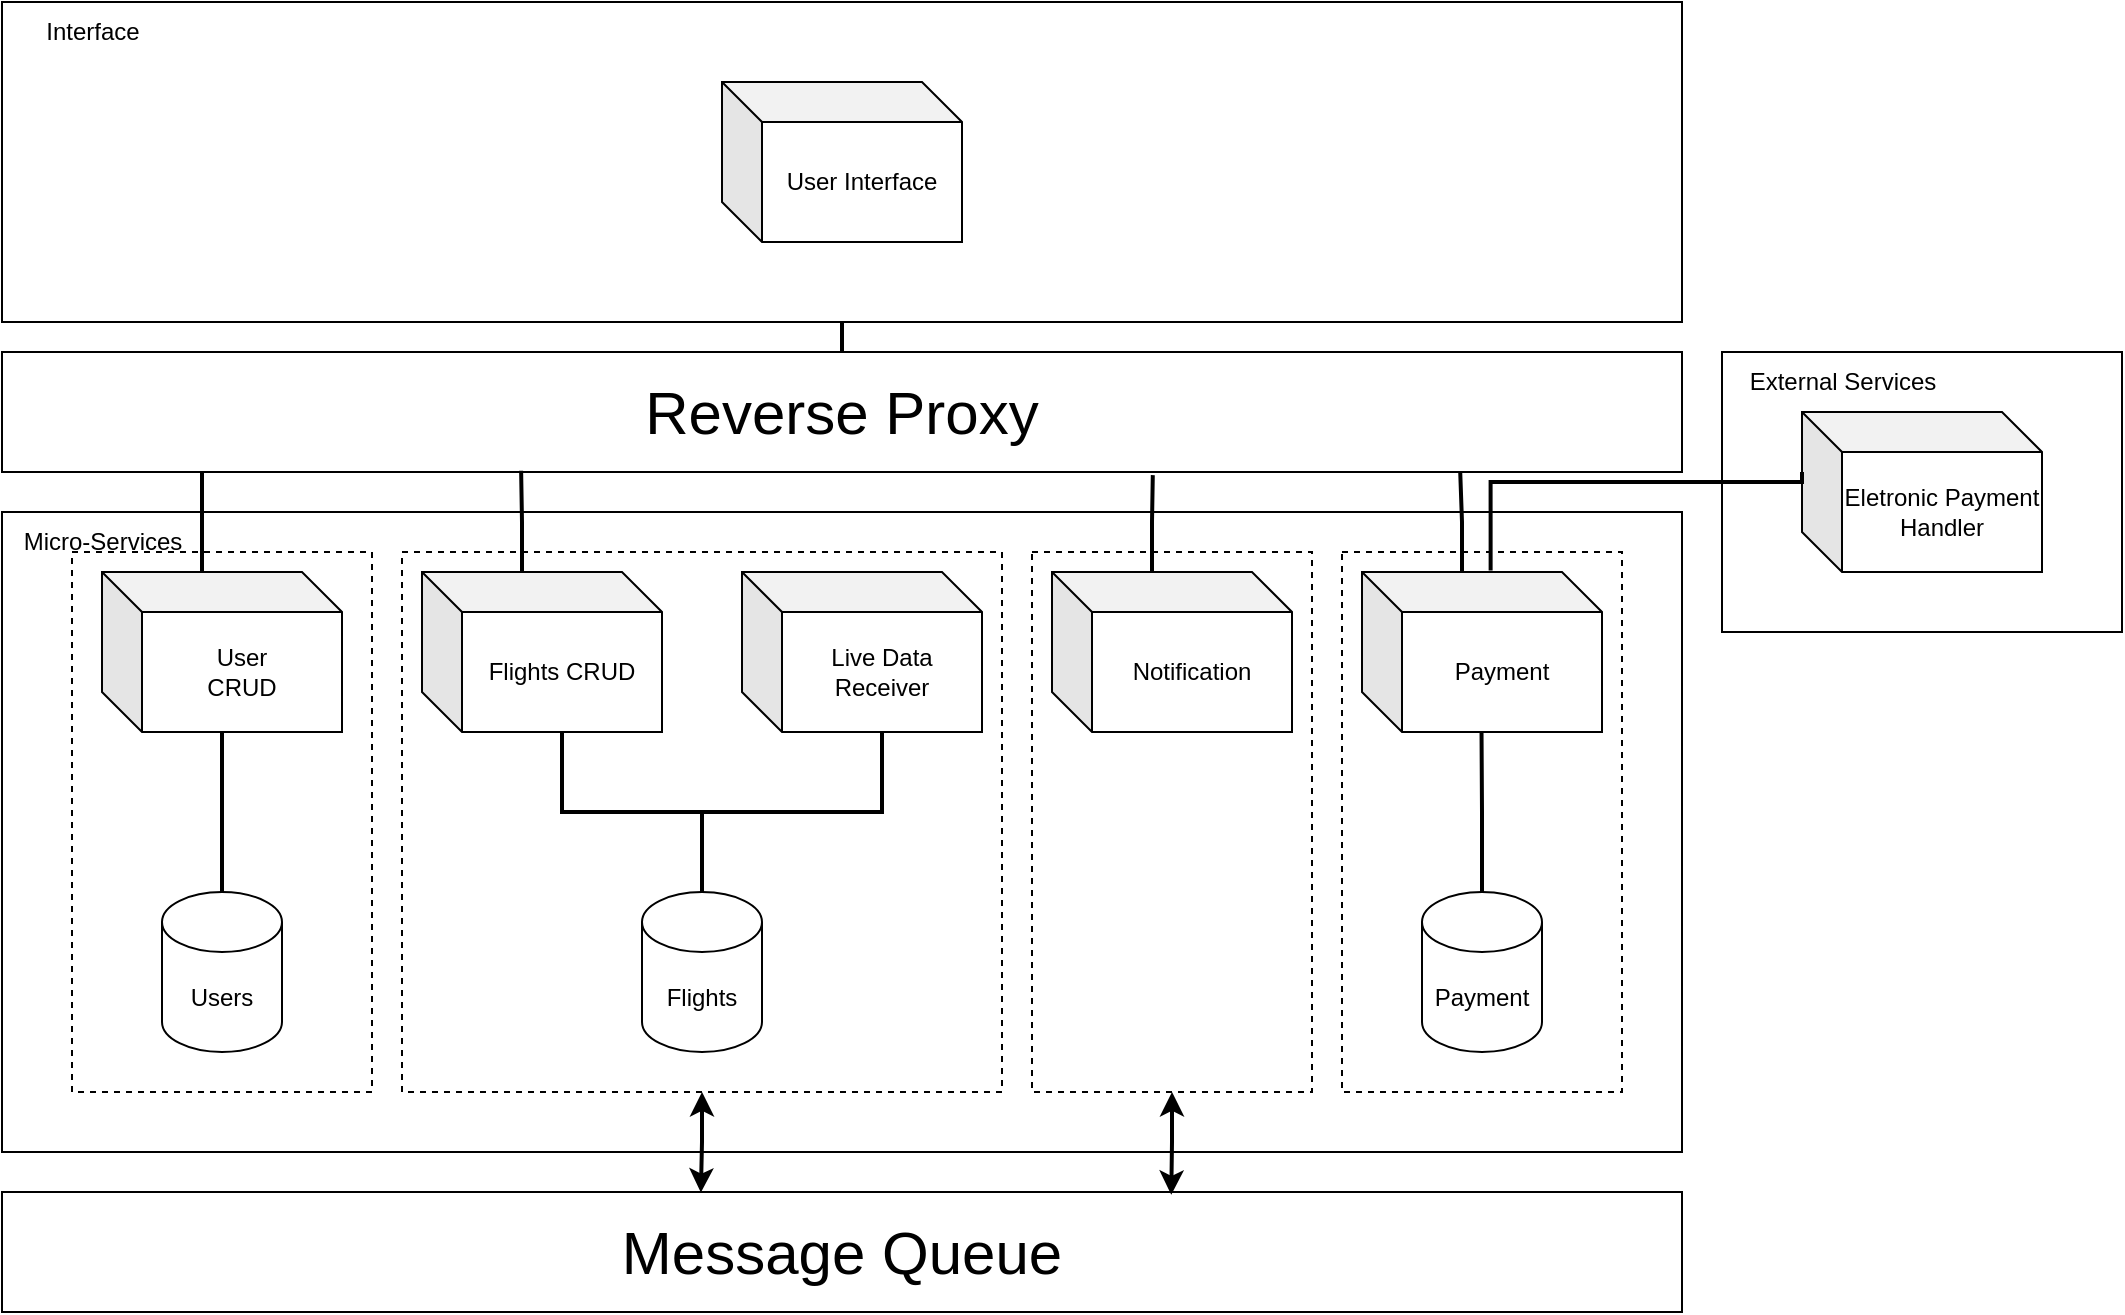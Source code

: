 <mxfile version="24.2.5" type="device">
  <diagram name="Page-1" id="5f0bae14-7c28-e335-631c-24af17079c00">
    <mxGraphModel dx="1363" dy="843" grid="1" gridSize="10" guides="1" tooltips="1" connect="1" arrows="1" fold="1" page="1" pageScale="1" pageWidth="1100" pageHeight="850" background="none" math="0" shadow="0">
      <root>
        <mxCell id="0" />
        <mxCell id="1" parent="0" />
        <mxCell id="_EqXxuA9XZ6ueicEkyfo-35" value="" style="rounded=0;whiteSpace=wrap;html=1;align=left;" parent="1" vertex="1">
          <mxGeometry x="20" y="265" width="840" height="320" as="geometry" />
        </mxCell>
        <mxCell id="DQYINjUEsdjndAikii_6-3" value="" style="rounded=0;whiteSpace=wrap;html=1;dashed=1;" parent="1" vertex="1">
          <mxGeometry x="55" y="285" width="150" height="270" as="geometry" />
        </mxCell>
        <mxCell id="DQYINjUEsdjndAikii_6-1" value="" style="rounded=0;whiteSpace=wrap;html=1;dashed=1;" parent="1" vertex="1">
          <mxGeometry x="535" y="285" width="140" height="270" as="geometry" />
        </mxCell>
        <mxCell id="Hvs_DQuyaPmEClL1rP7x-34" value="" style="rounded=0;whiteSpace=wrap;html=1;dashed=1;" parent="1" vertex="1">
          <mxGeometry x="220" y="285" width="300" height="270" as="geometry" />
        </mxCell>
        <mxCell id="_EqXxuA9XZ6ueicEkyfo-37" value="" style="rounded=0;whiteSpace=wrap;html=1;" parent="1" vertex="1">
          <mxGeometry x="880" y="185" width="200" height="140" as="geometry" />
        </mxCell>
        <mxCell id="_EqXxuA9XZ6ueicEkyfo-34" value="" style="rounded=0;whiteSpace=wrap;html=1;align=left;" parent="1" vertex="1">
          <mxGeometry x="20" y="10" width="840" height="160" as="geometry" />
        </mxCell>
        <mxCell id="DQYINjUEsdjndAikii_6-10" style="edgeStyle=orthogonalEdgeStyle;rounded=0;orthogonalLoop=1;jettySize=auto;html=1;exitX=0.5;exitY=0;exitDx=0;exitDy=0;exitPerimeter=0;endArrow=none;endFill=0;strokeWidth=2;" parent="1" source="_EqXxuA9XZ6ueicEkyfo-1" target="_EqXxuA9XZ6ueicEkyfo-8" edge="1">
          <mxGeometry relative="1" as="geometry" />
        </mxCell>
        <mxCell id="_EqXxuA9XZ6ueicEkyfo-1" value="Users" style="shape=cylinder3;whiteSpace=wrap;html=1;boundedLbl=1;backgroundOutline=1;size=15;" parent="1" vertex="1">
          <mxGeometry x="100" y="455" width="60" height="80" as="geometry" />
        </mxCell>
        <mxCell id="_EqXxuA9XZ6ueicEkyfo-8" value="User&lt;br&gt;CRUD" style="shape=cube;whiteSpace=wrap;html=1;boundedLbl=1;backgroundOutline=1;darkOpacity=0.05;darkOpacity2=0.1;" parent="1" vertex="1">
          <mxGeometry x="70" y="295" width="120" height="80" as="geometry" />
        </mxCell>
        <mxCell id="_EqXxuA9XZ6ueicEkyfo-9" value="Flights CRUD" style="shape=cube;whiteSpace=wrap;html=1;boundedLbl=1;backgroundOutline=1;darkOpacity=0.05;darkOpacity2=0.1;" parent="1" vertex="1">
          <mxGeometry x="230" y="295" width="120" height="80" as="geometry" />
        </mxCell>
        <mxCell id="DQYINjUEsdjndAikii_6-9" style="edgeStyle=orthogonalEdgeStyle;rounded=0;orthogonalLoop=1;jettySize=auto;html=1;exitX=0;exitY=0;exitDx=70;exitDy=80;exitPerimeter=0;endArrow=none;endFill=0;entryX=0.5;entryY=0;entryDx=0;entryDy=0;entryPerimeter=0;strokeWidth=2;" parent="1" source="_EqXxuA9XZ6ueicEkyfo-10" target="_EqXxuA9XZ6ueicEkyfo-14" edge="1">
          <mxGeometry relative="1" as="geometry">
            <mxPoint x="380" y="455" as="targetPoint" />
          </mxGeometry>
        </mxCell>
        <mxCell id="_EqXxuA9XZ6ueicEkyfo-10" value="Live Data&lt;br&gt;Receiver" style="shape=cube;whiteSpace=wrap;html=1;boundedLbl=1;backgroundOutline=1;darkOpacity=0.05;darkOpacity2=0.1;" parent="1" vertex="1">
          <mxGeometry x="390" y="295" width="120" height="80" as="geometry" />
        </mxCell>
        <mxCell id="Hvs_DQuyaPmEClL1rP7x-47" style="edgeStyle=orthogonalEdgeStyle;rounded=0;orthogonalLoop=1;jettySize=auto;html=1;exitX=0.5;exitY=0;exitDx=0;exitDy=0;entryX=0.5;entryY=1;entryDx=0;entryDy=0;endArrow=none;endFill=0;strokeWidth=2;" parent="1" source="Hvs_DQuyaPmEClL1rP7x-2" target="_EqXxuA9XZ6ueicEkyfo-34" edge="1">
          <mxGeometry relative="1" as="geometry">
            <mxPoint x="605" y="190" as="sourcePoint" />
          </mxGeometry>
        </mxCell>
        <mxCell id="_EqXxuA9XZ6ueicEkyfo-13" value="User Interface" style="shape=cube;whiteSpace=wrap;html=1;boundedLbl=1;backgroundOutline=1;darkOpacity=0.05;darkOpacity2=0.1;" parent="1" vertex="1">
          <mxGeometry x="380" y="50" width="120" height="80" as="geometry" />
        </mxCell>
        <mxCell id="_EqXxuA9XZ6ueicEkyfo-14" value="Flights" style="shape=cylinder3;whiteSpace=wrap;html=1;boundedLbl=1;backgroundOutline=1;size=15;" parent="1" vertex="1">
          <mxGeometry x="340" y="455" width="60" height="80" as="geometry" />
        </mxCell>
        <mxCell id="_EqXxuA9XZ6ueicEkyfo-38" value="Interface" style="text;html=1;align=center;verticalAlign=middle;resizable=0;points=[];autosize=1;strokeColor=none;fillColor=none;" parent="1" vertex="1">
          <mxGeometry x="30" y="10" width="70" height="30" as="geometry" />
        </mxCell>
        <mxCell id="_EqXxuA9XZ6ueicEkyfo-39" value="External Services" style="text;html=1;align=center;verticalAlign=middle;resizable=0;points=[];autosize=1;strokeColor=none;fillColor=none;" parent="1" vertex="1">
          <mxGeometry x="880" y="185" width="120" height="30" as="geometry" />
        </mxCell>
        <mxCell id="_EqXxuA9XZ6ueicEkyfo-40" value="Micro-Services" style="text;html=1;align=center;verticalAlign=middle;resizable=0;points=[];autosize=1;strokeColor=none;fillColor=none;" parent="1" vertex="1">
          <mxGeometry x="20" y="265" width="100" height="30" as="geometry" />
        </mxCell>
        <mxCell id="_EqXxuA9XZ6ueicEkyfo-42" value="Eletronic Payment Handler" style="shape=cube;whiteSpace=wrap;html=1;boundedLbl=1;backgroundOutline=1;darkOpacity=0.05;darkOpacity2=0.1;" parent="1" vertex="1">
          <mxGeometry x="920" y="215" width="120" height="80" as="geometry" />
        </mxCell>
        <mxCell id="Hvs_DQuyaPmEClL1rP7x-2" value="&lt;font style=&quot;font-size: 30px;&quot;&gt;Reverse Proxy&lt;/font&gt;" style="rounded=0;whiteSpace=wrap;html=1;align=center;" parent="1" vertex="1">
          <mxGeometry x="20" y="185" width="840" height="60" as="geometry" />
        </mxCell>
        <mxCell id="Hvs_DQuyaPmEClL1rP7x-30" value="Notification" style="shape=cube;whiteSpace=wrap;html=1;boundedLbl=1;backgroundOutline=1;darkOpacity=0.05;darkOpacity2=0.1;" parent="1" vertex="1">
          <mxGeometry x="545" y="295" width="120" height="80" as="geometry" />
        </mxCell>
        <mxCell id="n261-7NuFGeSfReWjip0-8" style="edgeStyle=orthogonalEdgeStyle;rounded=0;orthogonalLoop=1;jettySize=auto;html=1;exitX=0;exitY=0;exitDx=50;exitDy=0;exitPerimeter=0;endArrow=none;endFill=0;strokeWidth=2;" parent="1" source="_EqXxuA9XZ6ueicEkyfo-8" edge="1">
          <mxGeometry relative="1" as="geometry">
            <mxPoint x="120" y="245" as="targetPoint" />
          </mxGeometry>
        </mxCell>
        <mxCell id="n261-7NuFGeSfReWjip0-9" style="edgeStyle=orthogonalEdgeStyle;rounded=0;orthogonalLoop=1;jettySize=auto;html=1;exitX=0;exitY=0;exitDx=50;exitDy=0;exitPerimeter=0;endArrow=none;endFill=0;strokeWidth=2;entryX=0.309;entryY=0.99;entryDx=0;entryDy=0;entryPerimeter=0;" parent="1" source="_EqXxuA9XZ6ueicEkyfo-9" target="Hvs_DQuyaPmEClL1rP7x-2" edge="1">
          <mxGeometry relative="1" as="geometry">
            <mxPoint x="280" y="250" as="targetPoint" />
          </mxGeometry>
        </mxCell>
        <mxCell id="DQYINjUEsdjndAikii_6-8" style="edgeStyle=orthogonalEdgeStyle;rounded=0;orthogonalLoop=1;jettySize=auto;html=1;exitX=0;exitY=0;exitDx=70;exitDy=80;exitPerimeter=0;entryX=0.5;entryY=0;entryDx=0;entryDy=0;entryPerimeter=0;endArrow=none;endFill=0;strokeWidth=2;" parent="1" source="_EqXxuA9XZ6ueicEkyfo-9" target="_EqXxuA9XZ6ueicEkyfo-14" edge="1">
          <mxGeometry relative="1" as="geometry" />
        </mxCell>
        <mxCell id="sxZsHME6j6wYVXWL-DAy-1" value="&lt;font style=&quot;font-size: 30px;&quot;&gt;Message&amp;nbsp;&lt;span style=&quot;background-color: initial;&quot;&gt;Queue&lt;/span&gt;&lt;/font&gt;" style="rounded=0;whiteSpace=wrap;html=1;align=center;" parent="1" vertex="1">
          <mxGeometry x="20" y="605" width="840" height="60" as="geometry" />
        </mxCell>
        <mxCell id="sxZsHME6j6wYVXWL-DAy-7" style="edgeStyle=orthogonalEdgeStyle;rounded=0;orthogonalLoop=1;jettySize=auto;html=1;exitX=0.5;exitY=1;exitDx=0;exitDy=0;startArrow=classic;startFill=1;strokeWidth=2;entryX=0.416;entryY=0.005;entryDx=0;entryDy=0;entryPerimeter=0;" parent="1" source="Hvs_DQuyaPmEClL1rP7x-34" target="sxZsHME6j6wYVXWL-DAy-1" edge="1">
          <mxGeometry relative="1" as="geometry">
            <mxPoint x="370" y="600" as="targetPoint" />
          </mxGeometry>
        </mxCell>
        <mxCell id="EcChW6eb0-G_ZMVzB96r-6" style="edgeStyle=orthogonalEdgeStyle;rounded=0;orthogonalLoop=1;jettySize=auto;html=1;exitX=0;exitY=0;exitDx=50.0;exitDy=0;exitPerimeter=0;entryX=0.685;entryY=1.026;entryDx=0;entryDy=0;entryPerimeter=0;endArrow=none;endFill=0;strokeWidth=2;" parent="1" source="Hvs_DQuyaPmEClL1rP7x-30" target="Hvs_DQuyaPmEClL1rP7x-2" edge="1">
          <mxGeometry relative="1" as="geometry" />
        </mxCell>
        <mxCell id="dVRTZ8pXnHrQyjc8P1_g-1" value="" style="rounded=0;whiteSpace=wrap;html=1;dashed=1;" vertex="1" parent="1">
          <mxGeometry x="690" y="285" width="140" height="270" as="geometry" />
        </mxCell>
        <mxCell id="dVRTZ8pXnHrQyjc8P1_g-2" value="Payment" style="shape=cube;whiteSpace=wrap;html=1;boundedLbl=1;backgroundOutline=1;darkOpacity=0.05;darkOpacity2=0.1;" vertex="1" parent="1">
          <mxGeometry x="700" y="295" width="120" height="80" as="geometry" />
        </mxCell>
        <mxCell id="dVRTZ8pXnHrQyjc8P1_g-4" value="Payment" style="shape=cylinder3;whiteSpace=wrap;html=1;boundedLbl=1;backgroundOutline=1;size=15;" vertex="1" parent="1">
          <mxGeometry x="730" y="455" width="60" height="80" as="geometry" />
        </mxCell>
        <mxCell id="dVRTZ8pXnHrQyjc8P1_g-5" style="edgeStyle=orthogonalEdgeStyle;rounded=0;orthogonalLoop=1;jettySize=auto;html=1;exitX=0;exitY=0;exitDx=50;exitDy=0;exitPerimeter=0;strokeWidth=2;endArrow=none;endFill=0;entryX=0.868;entryY=1.005;entryDx=0;entryDy=0;entryPerimeter=0;" edge="1" parent="1" source="dVRTZ8pXnHrQyjc8P1_g-2" target="Hvs_DQuyaPmEClL1rP7x-2">
          <mxGeometry relative="1" as="geometry">
            <mxPoint x="750" y="250" as="targetPoint" />
          </mxGeometry>
        </mxCell>
        <mxCell id="dVRTZ8pXnHrQyjc8P1_g-6" style="edgeStyle=orthogonalEdgeStyle;rounded=0;orthogonalLoop=1;jettySize=auto;html=1;exitX=0;exitY=0;exitDx=0;exitDy=30;exitPerimeter=0;entryX=0.536;entryY=-0.01;entryDx=0;entryDy=0;entryPerimeter=0;strokeWidth=2;startArrow=none;startFill=0;endArrow=none;endFill=0;" edge="1" parent="1" source="_EqXxuA9XZ6ueicEkyfo-42" target="dVRTZ8pXnHrQyjc8P1_g-2">
          <mxGeometry relative="1" as="geometry">
            <Array as="points">
              <mxPoint x="920" y="250" />
              <mxPoint x="764" y="250" />
            </Array>
          </mxGeometry>
        </mxCell>
        <mxCell id="dVRTZ8pXnHrQyjc8P1_g-8" style="edgeStyle=orthogonalEdgeStyle;rounded=0;orthogonalLoop=1;jettySize=auto;html=1;exitX=0.5;exitY=1;exitDx=0;exitDy=0;entryX=0.696;entryY=0.023;entryDx=0;entryDy=0;entryPerimeter=0;startArrow=classic;startFill=1;strokeWidth=2;" edge="1" parent="1" source="DQYINjUEsdjndAikii_6-1" target="sxZsHME6j6wYVXWL-DAy-1">
          <mxGeometry relative="1" as="geometry" />
        </mxCell>
        <mxCell id="7CwjrupzQTzV291nJD8w-1" style="edgeStyle=orthogonalEdgeStyle;rounded=0;orthogonalLoop=1;jettySize=auto;html=1;exitX=0.5;exitY=0;exitDx=0;exitDy=0;exitPerimeter=0;entryX=0.498;entryY=0.997;entryDx=0;entryDy=0;entryPerimeter=0;strokeWidth=2;endArrow=none;endFill=0;" edge="1" parent="1" source="dVRTZ8pXnHrQyjc8P1_g-4" target="dVRTZ8pXnHrQyjc8P1_g-2">
          <mxGeometry relative="1" as="geometry" />
        </mxCell>
      </root>
    </mxGraphModel>
  </diagram>
</mxfile>
